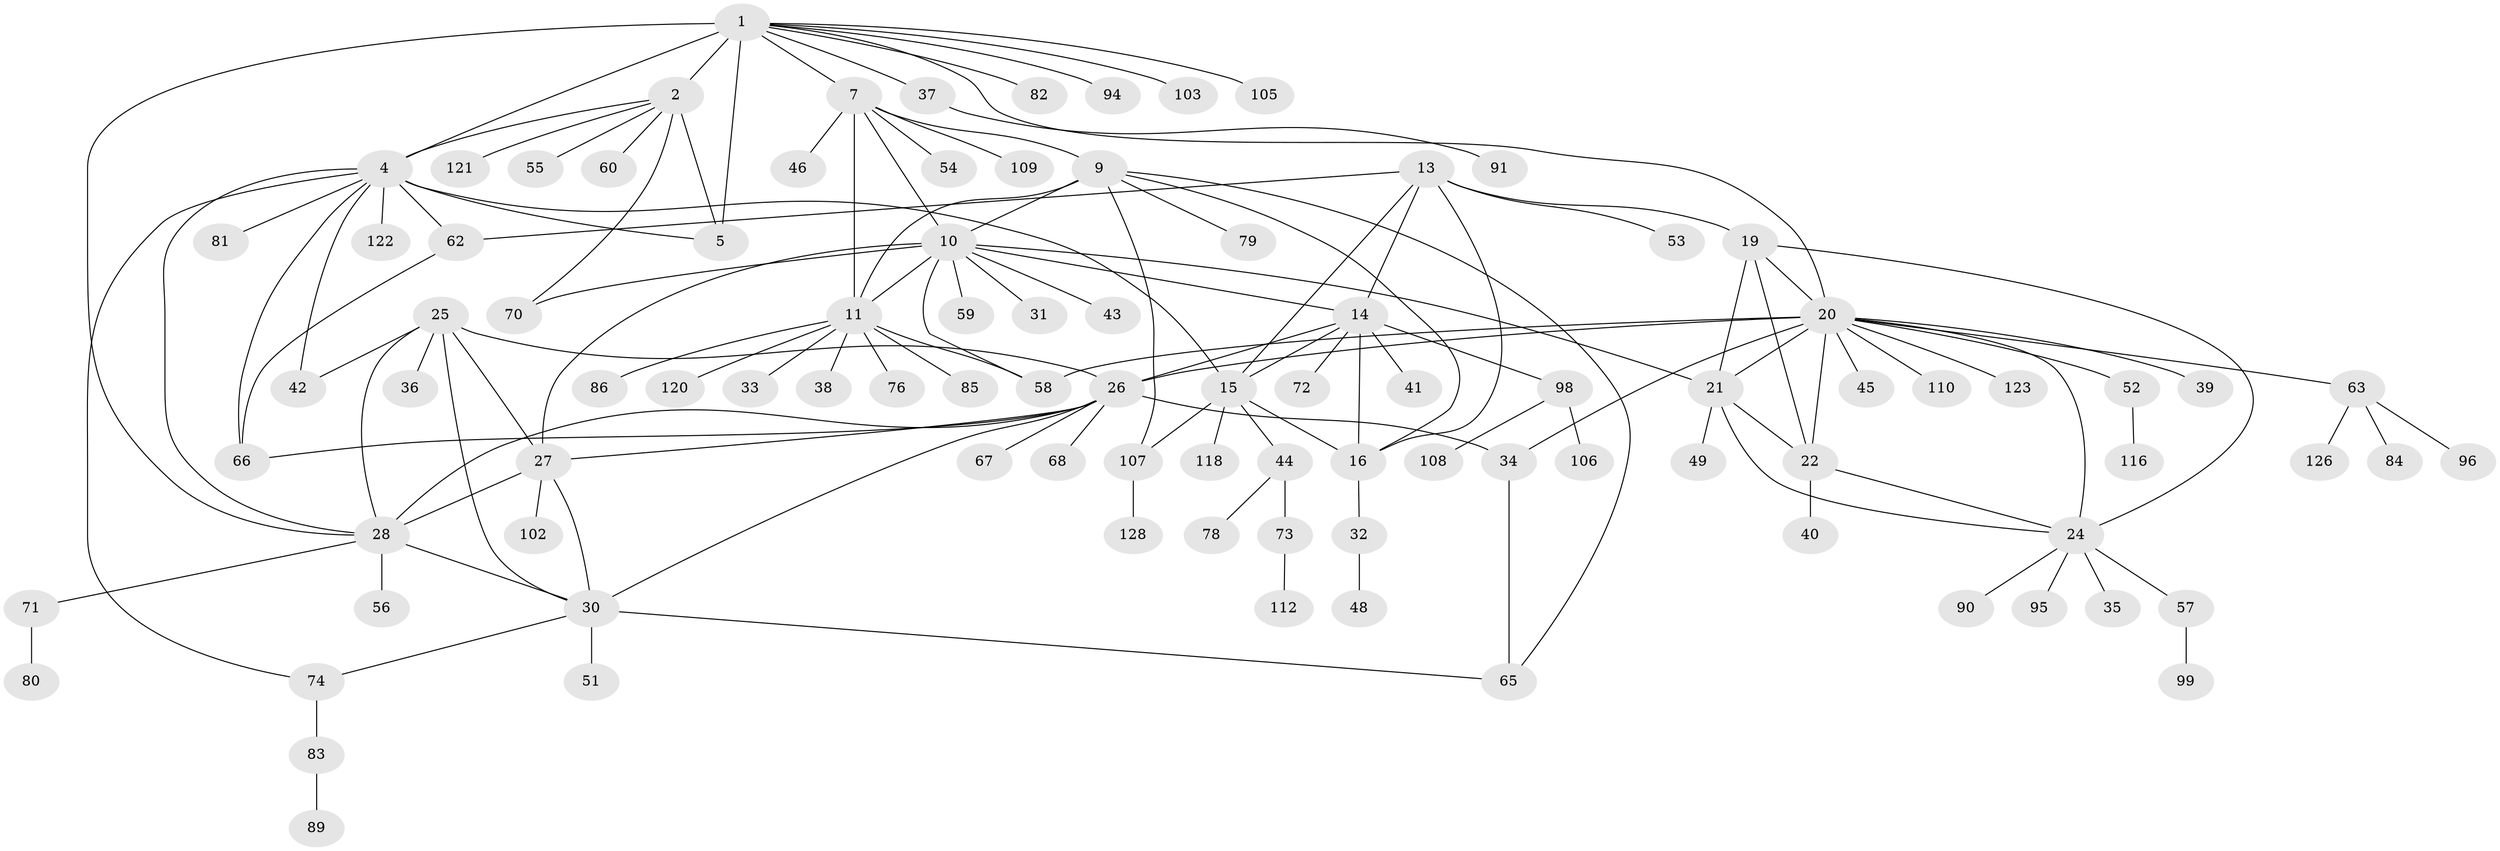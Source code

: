 // Generated by graph-tools (version 1.1) at 2025/52/02/27/25 19:52:21]
// undirected, 96 vertices, 136 edges
graph export_dot {
graph [start="1"]
  node [color=gray90,style=filled];
  1 [super="+3"];
  2 [super="+6"];
  4 [super="+47"];
  5 [super="+100"];
  7 [super="+8"];
  9;
  10 [super="+104"];
  11 [super="+12"];
  13;
  14 [super="+17"];
  15 [super="+18"];
  16;
  19;
  20 [super="+23"];
  21;
  22 [super="+75"];
  24 [super="+50"];
  25 [super="+97"];
  26 [super="+29"];
  27 [super="+114"];
  28 [super="+69"];
  30 [super="+87"];
  31;
  32;
  33;
  34 [super="+113"];
  35;
  36;
  37 [super="+115"];
  38;
  39;
  40;
  41;
  42 [super="+61"];
  43;
  44 [super="+64"];
  45;
  46;
  48;
  49 [super="+88"];
  51;
  52;
  53;
  54;
  55;
  56;
  57;
  58 [super="+125"];
  59;
  60;
  62 [super="+92"];
  63 [super="+117"];
  65 [super="+93"];
  66;
  67;
  68;
  70;
  71;
  72 [super="+77"];
  73;
  74 [super="+111"];
  76;
  78;
  79;
  80;
  81;
  82;
  83 [super="+124"];
  84;
  85;
  86;
  89;
  90;
  91;
  94;
  95;
  96;
  98 [super="+101"];
  99 [super="+119"];
  102;
  103;
  105;
  106;
  107 [super="+127"];
  108;
  109;
  110;
  112;
  116;
  118;
  120;
  121;
  122;
  123;
  126;
  128;
  1 -- 2 [weight=4];
  1 -- 4 [weight=2];
  1 -- 5 [weight=2];
  1 -- 20;
  1 -- 82;
  1 -- 37;
  1 -- 7;
  1 -- 103;
  1 -- 105;
  1 -- 94;
  1 -- 28;
  2 -- 4 [weight=2];
  2 -- 5 [weight=2];
  2 -- 70;
  2 -- 55;
  2 -- 121;
  2 -- 60;
  4 -- 5;
  4 -- 15;
  4 -- 28;
  4 -- 62;
  4 -- 66;
  4 -- 81;
  4 -- 122;
  4 -- 74;
  4 -- 42;
  7 -- 9 [weight=2];
  7 -- 10 [weight=2];
  7 -- 11 [weight=4];
  7 -- 46;
  7 -- 109;
  7 -- 54;
  9 -- 10;
  9 -- 11 [weight=2];
  9 -- 16;
  9 -- 65;
  9 -- 79;
  9 -- 107;
  10 -- 11 [weight=2];
  10 -- 21;
  10 -- 27;
  10 -- 31;
  10 -- 43;
  10 -- 58;
  10 -- 59;
  10 -- 70;
  10 -- 14;
  11 -- 33;
  11 -- 38;
  11 -- 76;
  11 -- 85;
  11 -- 86;
  11 -- 120;
  11 -- 58;
  13 -- 14 [weight=2];
  13 -- 15 [weight=2];
  13 -- 16;
  13 -- 19;
  13 -- 53;
  13 -- 62;
  14 -- 15 [weight=4];
  14 -- 16 [weight=2];
  14 -- 72;
  14 -- 98;
  14 -- 41;
  14 -- 26;
  15 -- 16 [weight=2];
  15 -- 118;
  15 -- 107;
  15 -- 44;
  16 -- 32;
  19 -- 20 [weight=2];
  19 -- 21;
  19 -- 22;
  19 -- 24;
  20 -- 21 [weight=2];
  20 -- 22 [weight=2];
  20 -- 24 [weight=2];
  20 -- 34;
  20 -- 58;
  20 -- 63;
  20 -- 110;
  20 -- 123;
  20 -- 39;
  20 -- 45;
  20 -- 52;
  20 -- 26;
  21 -- 22;
  21 -- 24;
  21 -- 49;
  22 -- 24;
  22 -- 40;
  24 -- 35;
  24 -- 57;
  24 -- 90;
  24 -- 95;
  25 -- 26 [weight=2];
  25 -- 27;
  25 -- 28;
  25 -- 30;
  25 -- 36;
  25 -- 42;
  26 -- 27 [weight=2];
  26 -- 28 [weight=2];
  26 -- 30 [weight=2];
  26 -- 68;
  26 -- 66;
  26 -- 67;
  26 -- 34;
  27 -- 28;
  27 -- 30;
  27 -- 102;
  28 -- 30;
  28 -- 56;
  28 -- 71;
  30 -- 51;
  30 -- 74;
  30 -- 65;
  32 -- 48;
  34 -- 65;
  37 -- 91;
  44 -- 73;
  44 -- 78;
  52 -- 116;
  57 -- 99;
  62 -- 66;
  63 -- 84;
  63 -- 96;
  63 -- 126;
  71 -- 80;
  73 -- 112;
  74 -- 83;
  83 -- 89;
  98 -- 106;
  98 -- 108;
  107 -- 128;
}
